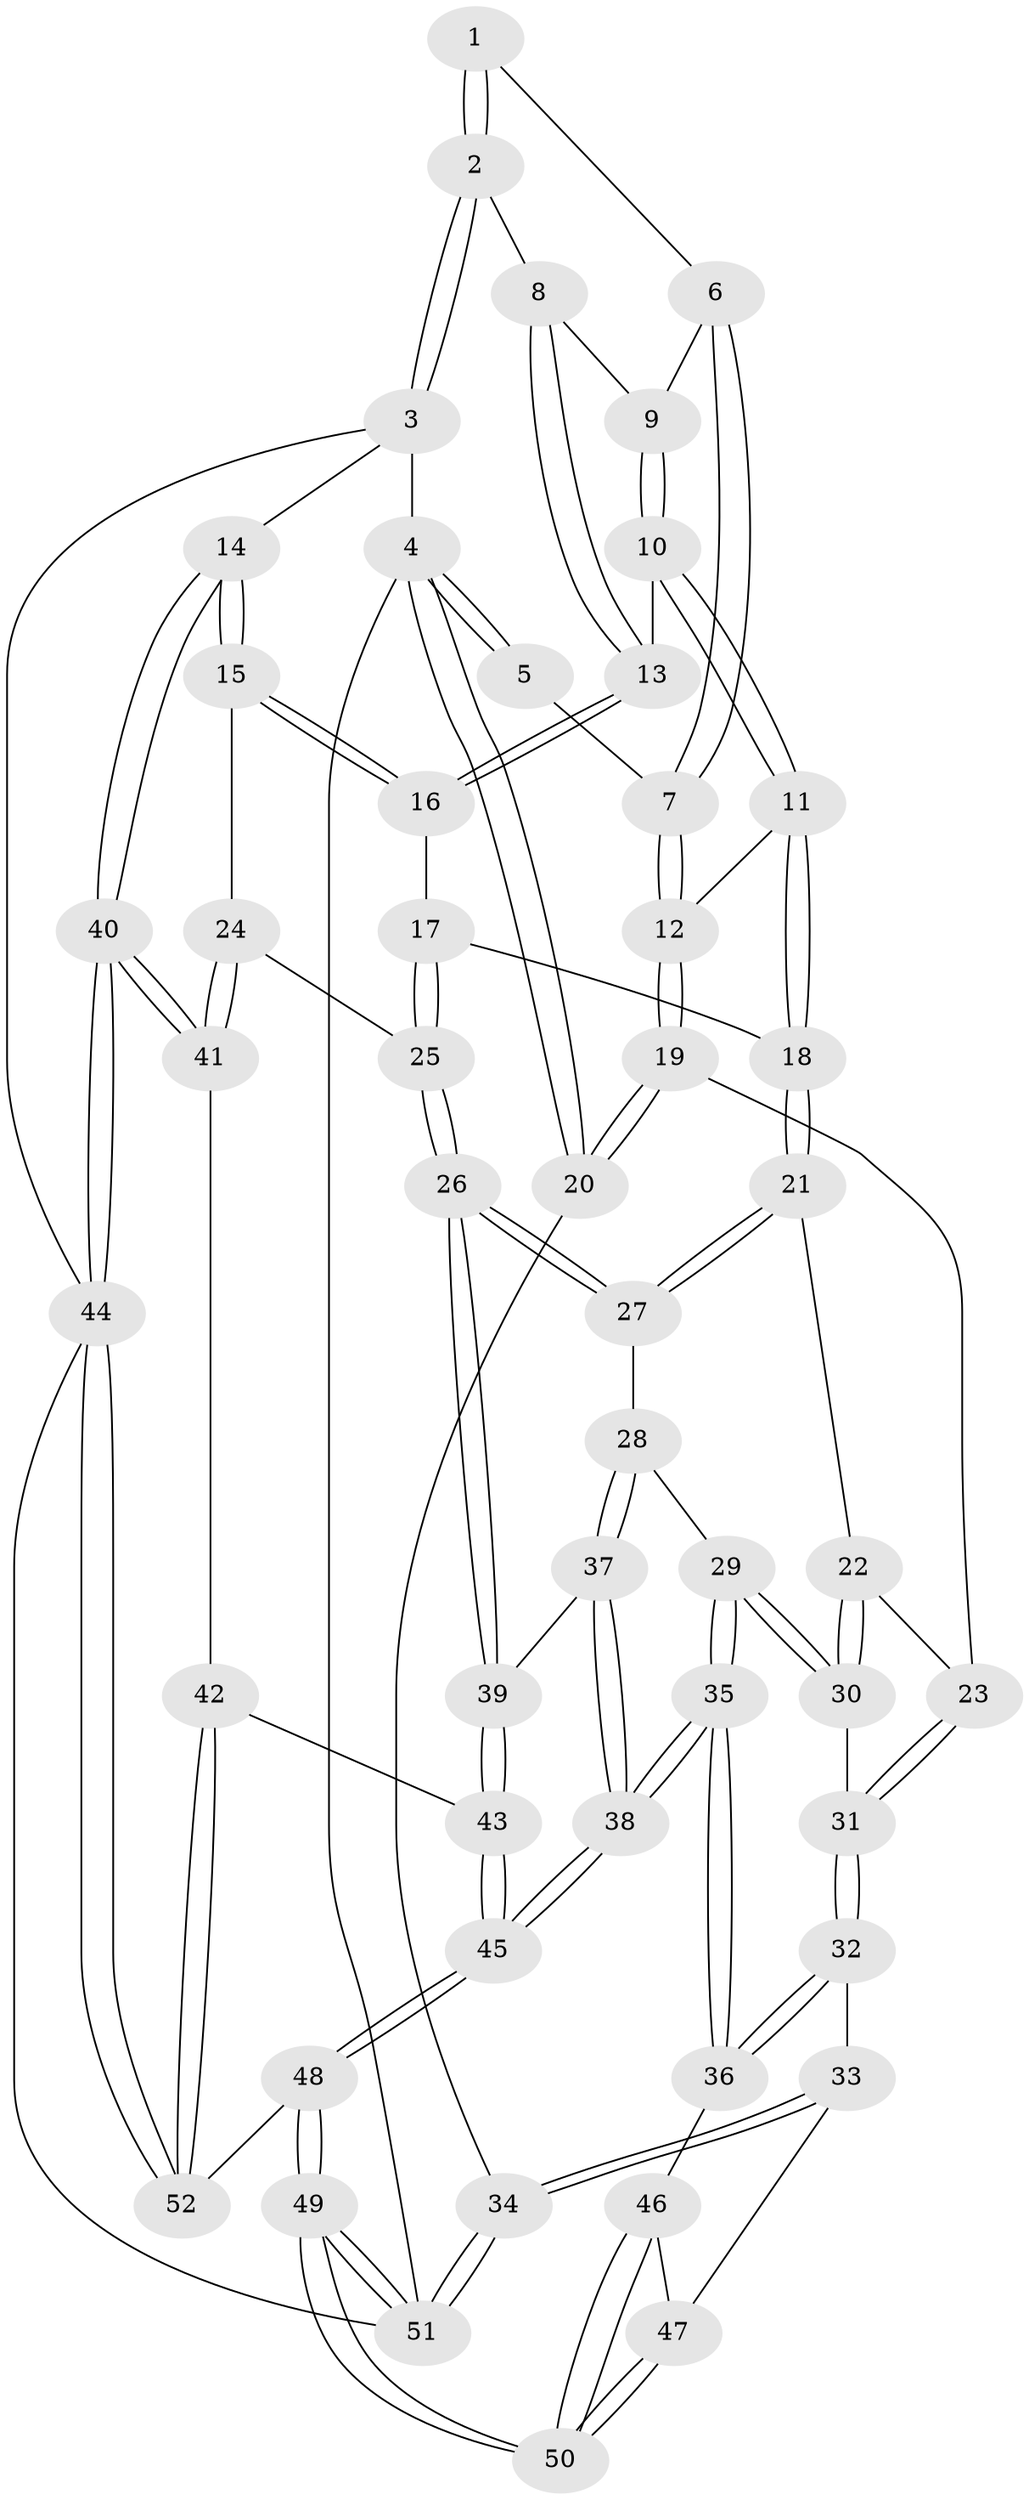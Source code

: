 // Generated by graph-tools (version 1.1) at 2025/51/03/09/25 03:51:11]
// undirected, 52 vertices, 127 edges
graph export_dot {
graph [start="1"]
  node [color=gray90,style=filled];
  1 [pos="+0.5998627012475416+0"];
  2 [pos="+1+0"];
  3 [pos="+1+0"];
  4 [pos="+0+0"];
  5 [pos="+0.10717286588576669+0"];
  6 [pos="+0.5480822577548+0.03879083766670448"];
  7 [pos="+0.2671443208068072+0.21182236599065016"];
  8 [pos="+1+0"];
  9 [pos="+0.6038937689913099+0.16546957493214248"];
  10 [pos="+0.6147959517599529+0.20121386009675932"];
  11 [pos="+0.4497803681529375+0.33179350718960393"];
  12 [pos="+0.26565368385733246+0.23184880644637107"];
  13 [pos="+0.7586940218097522+0.2661277566221222"];
  14 [pos="+1+0.5444711320534799"];
  15 [pos="+0.9985257259439406+0.5411817174842014"];
  16 [pos="+0.7587238153118127+0.2663488978956479"];
  17 [pos="+0.6425828333383138+0.4198540849493119"];
  18 [pos="+0.487590026221712+0.40398200312245436"];
  19 [pos="+0.0722112803980102+0.42304422874946507"];
  20 [pos="+0+0.43009006654386106"];
  21 [pos="+0.45738672435539923+0.5334153647650988"];
  22 [pos="+0.373388062601316+0.5311543621701111"];
  23 [pos="+0.09969471226566926+0.45506157430680455"];
  24 [pos="+0.8701864530436826+0.5908505783565091"];
  25 [pos="+0.7540521488554228+0.6252184457352042"];
  26 [pos="+0.7127511497111015+0.6642708369711593"];
  27 [pos="+0.45960269624599553+0.5391755750355569"];
  28 [pos="+0.41072559688522736+0.6959171644565241"];
  29 [pos="+0.3413476881793449+0.7004180450089654"];
  30 [pos="+0.276113588032325+0.6701895956433326"];
  31 [pos="+0.19162754805109927+0.6505207825518625"];
  32 [pos="+0.16620675097124982+0.7347615974946369"];
  33 [pos="+0+0.8345349601153906"];
  34 [pos="+0+0.8037767024251281"];
  35 [pos="+0.2785448183846522+0.8826768334045598"];
  36 [pos="+0.25218739551984165+0.8777571566604545"];
  37 [pos="+0.4357033384127531+0.725320624387841"];
  38 [pos="+0.43497316065858693+0.9848395323655786"];
  39 [pos="+0.6864495531719618+0.7297977253396185"];
  40 [pos="+1+0.8857792231065191"];
  41 [pos="+0.8771800446000738+0.8804962351944999"];
  42 [pos="+0.7904292412901439+0.8962418567997276"];
  43 [pos="+0.6861910245915717+0.7838953897579304"];
  44 [pos="+1+1"];
  45 [pos="+0.4609678023809287+1"];
  46 [pos="+0.2294250626653423+0.8908827983440027"];
  47 [pos="+0.07552632612026244+0.9055899323930865"];
  48 [pos="+0.4756677421135124+1"];
  49 [pos="+0.10901961011922641+1"];
  50 [pos="+0.11929191762025478+1"];
  51 [pos="+0+1"];
  52 [pos="+0.7704097870599278+1"];
  1 -- 2;
  1 -- 2;
  1 -- 6;
  2 -- 3;
  2 -- 3;
  2 -- 8;
  3 -- 4;
  3 -- 14;
  3 -- 44;
  4 -- 5;
  4 -- 5;
  4 -- 20;
  4 -- 20;
  4 -- 51;
  5 -- 7;
  6 -- 7;
  6 -- 7;
  6 -- 9;
  7 -- 12;
  7 -- 12;
  8 -- 9;
  8 -- 13;
  8 -- 13;
  9 -- 10;
  9 -- 10;
  10 -- 11;
  10 -- 11;
  10 -- 13;
  11 -- 12;
  11 -- 18;
  11 -- 18;
  12 -- 19;
  12 -- 19;
  13 -- 16;
  13 -- 16;
  14 -- 15;
  14 -- 15;
  14 -- 40;
  14 -- 40;
  15 -- 16;
  15 -- 16;
  15 -- 24;
  16 -- 17;
  17 -- 18;
  17 -- 25;
  17 -- 25;
  18 -- 21;
  18 -- 21;
  19 -- 20;
  19 -- 20;
  19 -- 23;
  20 -- 34;
  21 -- 22;
  21 -- 27;
  21 -- 27;
  22 -- 23;
  22 -- 30;
  22 -- 30;
  23 -- 31;
  23 -- 31;
  24 -- 25;
  24 -- 41;
  24 -- 41;
  25 -- 26;
  25 -- 26;
  26 -- 27;
  26 -- 27;
  26 -- 39;
  26 -- 39;
  27 -- 28;
  28 -- 29;
  28 -- 37;
  28 -- 37;
  29 -- 30;
  29 -- 30;
  29 -- 35;
  29 -- 35;
  30 -- 31;
  31 -- 32;
  31 -- 32;
  32 -- 33;
  32 -- 36;
  32 -- 36;
  33 -- 34;
  33 -- 34;
  33 -- 47;
  34 -- 51;
  34 -- 51;
  35 -- 36;
  35 -- 36;
  35 -- 38;
  35 -- 38;
  36 -- 46;
  37 -- 38;
  37 -- 38;
  37 -- 39;
  38 -- 45;
  38 -- 45;
  39 -- 43;
  39 -- 43;
  40 -- 41;
  40 -- 41;
  40 -- 44;
  40 -- 44;
  41 -- 42;
  42 -- 43;
  42 -- 52;
  42 -- 52;
  43 -- 45;
  43 -- 45;
  44 -- 52;
  44 -- 52;
  44 -- 51;
  45 -- 48;
  45 -- 48;
  46 -- 47;
  46 -- 50;
  46 -- 50;
  47 -- 50;
  47 -- 50;
  48 -- 49;
  48 -- 49;
  48 -- 52;
  49 -- 50;
  49 -- 50;
  49 -- 51;
  49 -- 51;
}
